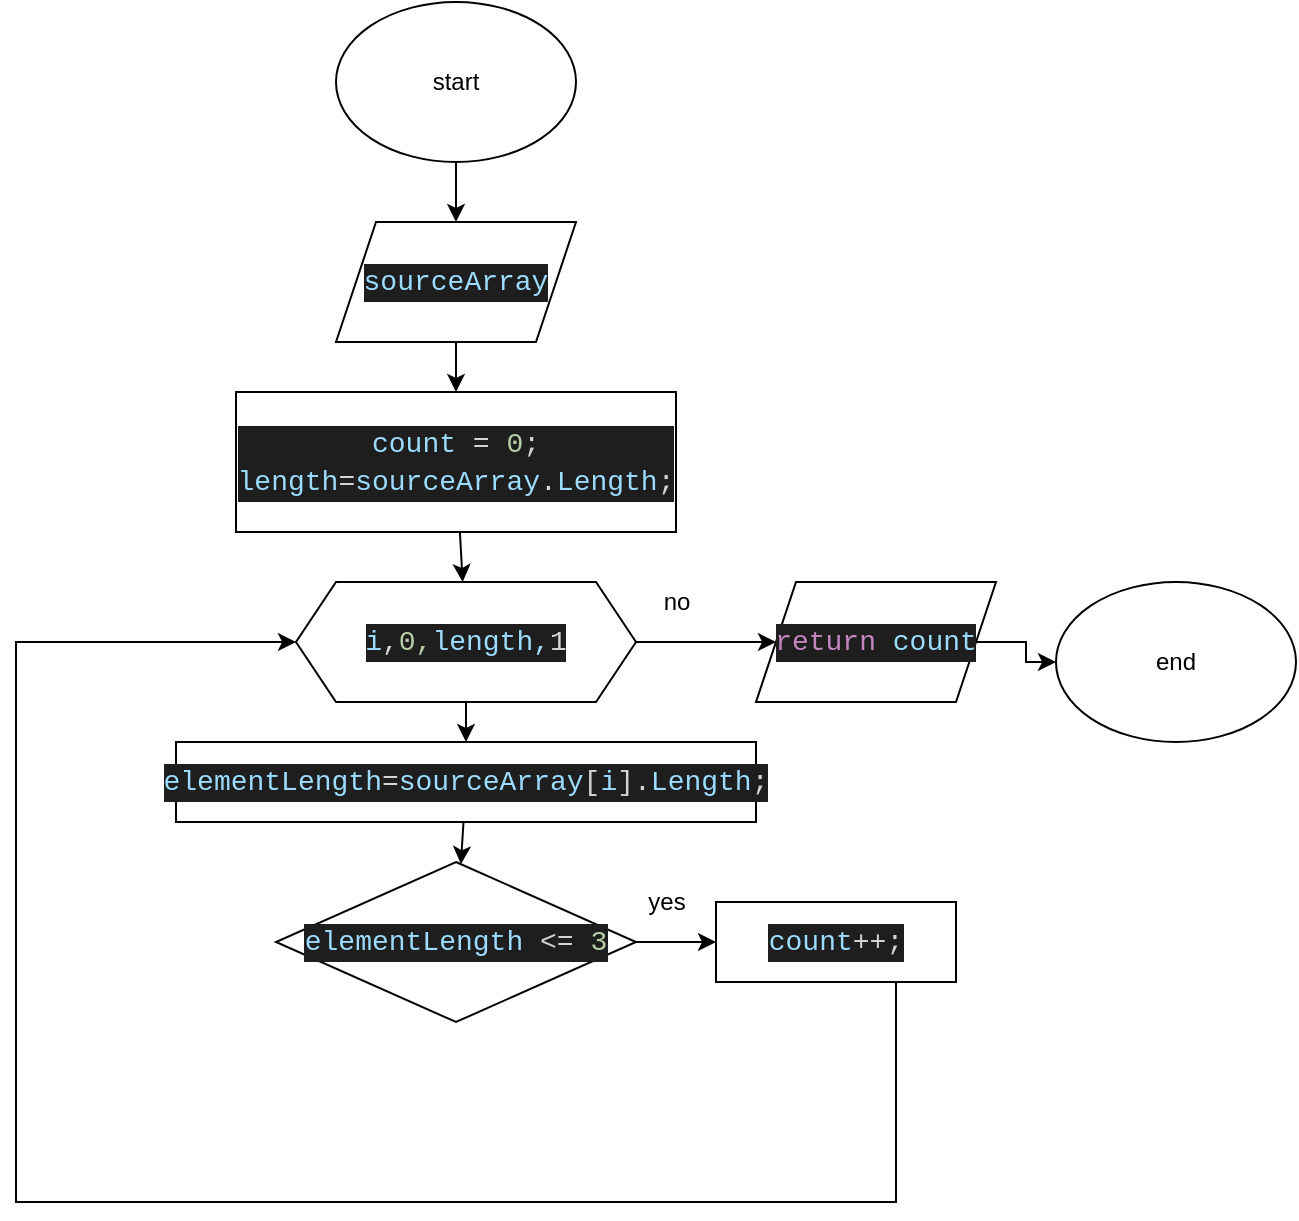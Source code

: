 <mxfile>
    <diagram id="85_3XC7o4PCkoGgGj8ya" name="Страница 1">
        <mxGraphModel dx="1068" dy="713" grid="1" gridSize="10" guides="1" tooltips="1" connect="1" arrows="1" fold="1" page="1" pageScale="1" pageWidth="827" pageHeight="1169" math="0" shadow="0">
            <root>
                <mxCell id="0"/>
                <mxCell id="1" parent="0"/>
                <mxCell id="4" value="" style="edgeStyle=none;html=1;" edge="1" parent="1" source="2" target="3">
                    <mxGeometry relative="1" as="geometry"/>
                </mxCell>
                <mxCell id="2" value="start" style="ellipse;whiteSpace=wrap;html=1;" vertex="1" parent="1">
                    <mxGeometry x="310" y="320" width="120" height="80" as="geometry"/>
                </mxCell>
                <mxCell id="6" value="" style="edgeStyle=none;html=1;" edge="1" parent="1" source="3" target="5">
                    <mxGeometry relative="1" as="geometry"/>
                </mxCell>
                <mxCell id="3" value="&lt;div style=&quot;color: rgb(212 , 212 , 212) ; background-color: rgb(30 , 30 , 30) ; font-family: &amp;#34;consolas&amp;#34; , &amp;#34;courier new&amp;#34; , monospace ; font-size: 14px ; line-height: 19px&quot;&gt;&lt;span style=&quot;color: #9cdcfe&quot;&gt;sourceArray&lt;/span&gt;&lt;/div&gt;" style="shape=parallelogram;perimeter=parallelogramPerimeter;whiteSpace=wrap;html=1;fixedSize=1;" vertex="1" parent="1">
                    <mxGeometry x="310" y="430" width="120" height="60" as="geometry"/>
                </mxCell>
                <mxCell id="8" value="" style="edgeStyle=none;html=1;" edge="1" parent="1" source="5" target="7">
                    <mxGeometry relative="1" as="geometry"/>
                </mxCell>
                <mxCell id="5" value="&lt;div style=&quot;color: rgb(212 , 212 , 212) ; background-color: rgb(30 , 30 , 30) ; font-family: &amp;#34;consolas&amp;#34; , &amp;#34;courier new&amp;#34; , monospace ; font-size: 14px ; line-height: 19px&quot;&gt;&lt;span style=&quot;color: #9cdcfe&quot;&gt;count&lt;/span&gt; = &lt;span style=&quot;color: #b5cea8&quot;&gt;0&lt;/span&gt;;&lt;/div&gt;&lt;div style=&quot;color: rgb(212 , 212 , 212) ; background-color: rgb(30 , 30 , 30) ; font-family: &amp;#34;consolas&amp;#34; , &amp;#34;courier new&amp;#34; , monospace ; font-size: 14px ; line-height: 19px&quot;&gt;&lt;div style=&quot;line-height: 19px&quot;&gt;&lt;span style=&quot;color: #9cdcfe&quot;&gt;length&lt;/span&gt;=&lt;span style=&quot;color: #9cdcfe&quot;&gt;sourceArray&lt;/span&gt;.&lt;span style=&quot;color: #9cdcfe&quot;&gt;Length&lt;/span&gt;;&lt;/div&gt;&lt;/div&gt;" style="rounded=0;whiteSpace=wrap;html=1;" vertex="1" parent="1">
                    <mxGeometry x="260" y="515" width="220" height="70" as="geometry"/>
                </mxCell>
                <mxCell id="11" value="" style="edgeStyle=none;html=1;" edge="1" parent="1" source="7" target="10">
                    <mxGeometry relative="1" as="geometry"/>
                </mxCell>
                <mxCell id="20" value="" style="edgeStyle=orthogonalEdgeStyle;rounded=0;sketch=0;jumpStyle=sharp;html=1;strokeColor=default;" edge="1" parent="1" source="7" target="19">
                    <mxGeometry relative="1" as="geometry"/>
                </mxCell>
                <mxCell id="7" value="&lt;div style=&quot;background-color: rgb(30 , 30 , 30) ; font-family: &amp;#34;consolas&amp;#34; , &amp;#34;courier new&amp;#34; , monospace ; font-size: 14px ; line-height: 19px&quot;&gt;&lt;span style=&quot;color: rgb(156 , 220 , 254)&quot;&gt;i&lt;/span&gt;&lt;font color=&quot;#d4d4d4&quot;&gt;,&lt;/font&gt;&lt;span style=&quot;color: rgb(181 , 206 , 168)&quot;&gt;0,&lt;/span&gt;&lt;span style=&quot;color: rgb(156 , 220 , 254)&quot;&gt;length,&lt;/span&gt;&lt;font color=&quot;#d4d4d4&quot;&gt;1&lt;/font&gt;&lt;/div&gt;" style="shape=hexagon;perimeter=hexagonPerimeter2;whiteSpace=wrap;html=1;fixedSize=1;" vertex="1" parent="1">
                    <mxGeometry x="290" y="610" width="170" height="60" as="geometry"/>
                </mxCell>
                <mxCell id="13" value="" style="edgeStyle=none;html=1;" edge="1" parent="1" source="10" target="12">
                    <mxGeometry relative="1" as="geometry"/>
                </mxCell>
                <mxCell id="10" value="&lt;div style=&quot;color: rgb(212 , 212 , 212) ; background-color: rgb(30 , 30 , 30) ; font-family: &amp;#34;consolas&amp;#34; , &amp;#34;courier new&amp;#34; , monospace ; font-size: 14px ; line-height: 19px&quot;&gt;&lt;span style=&quot;color: #9cdcfe&quot;&gt;elementLength&lt;/span&gt;=&lt;span style=&quot;color: #9cdcfe&quot;&gt;sourceArray&lt;/span&gt;[&lt;span style=&quot;color: #9cdcfe&quot;&gt;i&lt;/span&gt;].&lt;span style=&quot;color: #9cdcfe&quot;&gt;Length&lt;/span&gt;;&lt;/div&gt;" style="rounded=0;whiteSpace=wrap;html=1;" vertex="1" parent="1">
                    <mxGeometry x="230" y="690" width="290" height="40" as="geometry"/>
                </mxCell>
                <mxCell id="15" value="" style="edgeStyle=none;html=1;" edge="1" parent="1" source="12" target="14">
                    <mxGeometry relative="1" as="geometry"/>
                </mxCell>
                <mxCell id="12" value="&lt;div style=&quot;color: rgb(212 , 212 , 212) ; background-color: rgb(30 , 30 , 30) ; font-family: &amp;#34;consolas&amp;#34; , &amp;#34;courier new&amp;#34; , monospace ; font-size: 14px ; line-height: 19px&quot;&gt;&lt;span style=&quot;color: #9cdcfe&quot;&gt;elementLength&lt;/span&gt; &amp;lt;= &lt;span style=&quot;color: #b5cea8&quot;&gt;3&lt;/span&gt;&lt;/div&gt;" style="rhombus;whiteSpace=wrap;html=1;" vertex="1" parent="1">
                    <mxGeometry x="280" y="750" width="180" height="80" as="geometry"/>
                </mxCell>
                <mxCell id="17" style="edgeStyle=orthogonalEdgeStyle;html=1;strokeColor=default;jumpStyle=sharp;rounded=0;sketch=0;entryX=0;entryY=0.5;entryDx=0;entryDy=0;" edge="1" parent="1" source="14" target="7">
                    <mxGeometry relative="1" as="geometry">
                        <mxPoint x="160" y="640" as="targetPoint"/>
                        <Array as="points">
                            <mxPoint x="590" y="920"/>
                            <mxPoint x="150" y="920"/>
                            <mxPoint x="150" y="640"/>
                        </Array>
                    </mxGeometry>
                </mxCell>
                <mxCell id="14" value="&lt;div style=&quot;color: rgb(212 , 212 , 212) ; background-color: rgb(30 , 30 , 30) ; font-family: &amp;#34;consolas&amp;#34; , &amp;#34;courier new&amp;#34; , monospace ; font-size: 14px ; line-height: 19px&quot;&gt;&lt;span style=&quot;color: #9cdcfe&quot;&gt;count&lt;/span&gt;++;&lt;/div&gt;" style="rounded=0;whiteSpace=wrap;html=1;" vertex="1" parent="1">
                    <mxGeometry x="500" y="770" width="120" height="40" as="geometry"/>
                </mxCell>
                <mxCell id="16" value="yes" style="text;html=1;align=center;verticalAlign=middle;resizable=0;points=[];autosize=1;strokeColor=none;fillColor=none;" vertex="1" parent="1">
                    <mxGeometry x="460" y="760" width="30" height="20" as="geometry"/>
                </mxCell>
                <mxCell id="22" value="" style="edgeStyle=orthogonalEdgeStyle;rounded=0;sketch=0;jumpStyle=sharp;html=1;strokeColor=default;" edge="1" parent="1" source="19" target="21">
                    <mxGeometry relative="1" as="geometry"/>
                </mxCell>
                <mxCell id="19" value="&lt;div style=&quot;color: rgb(212 , 212 , 212) ; background-color: rgb(30 , 30 , 30) ; font-family: &amp;#34;consolas&amp;#34; , &amp;#34;courier new&amp;#34; , monospace ; font-size: 14px ; line-height: 19px&quot;&gt;&lt;div&gt;&lt;span style=&quot;color: #c586c0&quot;&gt;return&lt;/span&gt; &lt;span style=&quot;color: #9cdcfe&quot;&gt;count&lt;/span&gt;&lt;/div&gt;&lt;/div&gt;" style="shape=parallelogram;perimeter=parallelogramPerimeter;whiteSpace=wrap;html=1;fixedSize=1;" vertex="1" parent="1">
                    <mxGeometry x="520" y="610" width="120" height="60" as="geometry"/>
                </mxCell>
                <mxCell id="21" value="end" style="ellipse;whiteSpace=wrap;html=1;" vertex="1" parent="1">
                    <mxGeometry x="670" y="610" width="120" height="80" as="geometry"/>
                </mxCell>
                <mxCell id="23" value="no" style="text;html=1;align=center;verticalAlign=middle;resizable=0;points=[];autosize=1;strokeColor=none;fillColor=none;" vertex="1" parent="1">
                    <mxGeometry x="465" y="610" width="30" height="20" as="geometry"/>
                </mxCell>
            </root>
        </mxGraphModel>
    </diagram>
    <diagram id="uY17_gVrIoBjOCI40mdq" name="Страница 2">
        <mxGraphModel dx="1068" dy="713" grid="1" gridSize="10" guides="1" tooltips="1" connect="1" arrows="1" fold="1" page="1" pageScale="1" pageWidth="827" pageHeight="1169" math="0" shadow="0">
            <root>
                <mxCell id="Tt6S_BPCqx_ux6isXb5D-0"/>
                <mxCell id="Tt6S_BPCqx_ux6isXb5D-1" parent="Tt6S_BPCqx_ux6isXb5D-0"/>
                <mxCell id="Tt6S_BPCqx_ux6isXb5D-4" value="" style="edgeStyle=orthogonalEdgeStyle;rounded=0;sketch=0;jumpStyle=sharp;html=1;strokeColor=default;" edge="1" parent="Tt6S_BPCqx_ux6isXb5D-1" source="Tt6S_BPCqx_ux6isXb5D-2" target="Tt6S_BPCqx_ux6isXb5D-3">
                    <mxGeometry relative="1" as="geometry"/>
                </mxCell>
                <mxCell id="Tt6S_BPCqx_ux6isXb5D-2" value="start" style="ellipse;whiteSpace=wrap;html=1;" vertex="1" parent="Tt6S_BPCqx_ux6isXb5D-1">
                    <mxGeometry x="300" y="20" width="120" height="80" as="geometry"/>
                </mxCell>
                <mxCell id="IsVx7k5mQMef7F9UXZFF-1" value="" style="edgeStyle=orthogonalEdgeStyle;rounded=0;sketch=0;jumpStyle=sharp;html=1;strokeColor=default;" edge="1" parent="Tt6S_BPCqx_ux6isXb5D-1" source="Tt6S_BPCqx_ux6isXb5D-3" target="IsVx7k5mQMef7F9UXZFF-0">
                    <mxGeometry relative="1" as="geometry"/>
                </mxCell>
                <mxCell id="Tt6S_BPCqx_ux6isXb5D-3" value="&lt;div style=&quot;color: rgb(212 , 212 , 212) ; background-color: rgb(30 , 30 , 30) ; font-family: &amp;#34;consolas&amp;#34; , &amp;#34;courier new&amp;#34; , monospace ; font-size: 14px ; line-height: 19px&quot;&gt;&lt;span style=&quot;color: #9cdcfe&quot;&gt;size&lt;/span&gt;,&lt;span style=&quot;color: #9cdcfe&quot;&gt;currentArray&lt;/span&gt;&lt;/div&gt;" style="shape=parallelogram;perimeter=parallelogramPerimeter;whiteSpace=wrap;html=1;fixedSize=1;" vertex="1" parent="Tt6S_BPCqx_ux6isXb5D-1">
                    <mxGeometry x="260" y="120" width="200" height="60" as="geometry"/>
                </mxCell>
                <mxCell id="zJuVTmcdBJW-nUZaUrIc-1" value="" style="edgeStyle=orthogonalEdgeStyle;rounded=0;sketch=0;jumpStyle=sharp;html=1;strokeColor=default;" edge="1" parent="Tt6S_BPCqx_ux6isXb5D-1" source="IsVx7k5mQMef7F9UXZFF-0" target="zJuVTmcdBJW-nUZaUrIc-0">
                    <mxGeometry relative="1" as="geometry"/>
                </mxCell>
                <mxCell id="IsVx7k5mQMef7F9UXZFF-0" value="&lt;div style=&quot;color: rgb(212 , 212 , 212) ; background-color: rgb(30 , 30 , 30) ; font-family: &amp;#34;consolas&amp;#34; , &amp;#34;courier new&amp;#34; , monospace ; font-size: 14px ; line-height: 19px&quot;&gt;&lt;div&gt;&lt;span style=&quot;color: #9cdcfe&quot;&gt;searchableArray&lt;/span&gt; = &lt;span style=&quot;color: #569cd6&quot;&gt;new&lt;/span&gt; &lt;span style=&quot;color: #569cd6&quot;&gt;string&lt;/span&gt;[&lt;span style=&quot;color: #9cdcfe&quot;&gt;size&lt;/span&gt;];&lt;/div&gt;&lt;div&gt;&amp;nbsp; &amp;nbsp; &amp;nbsp;&amp;nbsp;&lt;span style=&quot;color: #9cdcfe&quot;&gt;index&lt;/span&gt;=&lt;span style=&quot;color: #b5cea8&quot;&gt;0&lt;/span&gt;;&lt;/div&gt;&lt;div&gt;&amp;nbsp; &amp;nbsp; &amp;nbsp;&amp;nbsp;&lt;span style=&quot;color: #9cdcfe&quot;&gt;length&lt;/span&gt;=&lt;span style=&quot;color: #9cdcfe&quot;&gt;currentArray&lt;/span&gt;.&lt;span style=&quot;color: #9cdcfe&quot;&gt;Length&lt;/span&gt;;&lt;/div&gt;&lt;/div&gt;" style="rounded=0;whiteSpace=wrap;html=1;" vertex="1" parent="Tt6S_BPCqx_ux6isXb5D-1">
                    <mxGeometry x="220" y="200" width="280" height="70" as="geometry"/>
                </mxCell>
                <mxCell id="csNZ4v3LROHq9j_BPD8I-1" value="" style="edgeStyle=orthogonalEdgeStyle;rounded=0;sketch=0;jumpStyle=sharp;html=1;strokeColor=default;" edge="1" parent="Tt6S_BPCqx_ux6isXb5D-1" source="zJuVTmcdBJW-nUZaUrIc-0" target="csNZ4v3LROHq9j_BPD8I-0">
                    <mxGeometry relative="1" as="geometry"/>
                </mxCell>
                <mxCell id="csNZ4v3LROHq9j_BPD8I-11" value="" style="edgeStyle=orthogonalEdgeStyle;rounded=0;sketch=0;jumpStyle=sharp;html=1;strokeColor=default;" edge="1" parent="Tt6S_BPCqx_ux6isXb5D-1" source="zJuVTmcdBJW-nUZaUrIc-0" target="csNZ4v3LROHq9j_BPD8I-8">
                    <mxGeometry relative="1" as="geometry"/>
                </mxCell>
                <mxCell id="zJuVTmcdBJW-nUZaUrIc-0" value="&lt;div style=&quot;background-color: rgb(30 , 30 , 30) ; font-family: &amp;#34;consolas&amp;#34; , &amp;#34;courier new&amp;#34; , monospace ; font-size: 14px ; line-height: 19px&quot;&gt;&lt;span style=&quot;color: rgb(156 , 220 , 254)&quot;&gt;i&lt;/span&gt;&lt;font color=&quot;#d4d4d4&quot;&gt;,&lt;/font&gt;&lt;span style=&quot;color: rgb(181 , 206 , 168)&quot;&gt;0,&lt;/span&gt;&lt;span style=&quot;color: rgb(156 , 220 , 254)&quot;&gt;length,&lt;/span&gt;&lt;font color=&quot;#d4d4d4&quot;&gt;1&lt;/font&gt;&lt;/div&gt;" style="shape=hexagon;perimeter=hexagonPerimeter2;whiteSpace=wrap;html=1;fixedSize=1;" vertex="1" parent="Tt6S_BPCqx_ux6isXb5D-1">
                    <mxGeometry x="275" y="300" width="170" height="60" as="geometry"/>
                </mxCell>
                <mxCell id="csNZ4v3LROHq9j_BPD8I-3" value="" style="edgeStyle=orthogonalEdgeStyle;rounded=0;sketch=0;jumpStyle=sharp;html=1;strokeColor=default;" edge="1" parent="Tt6S_BPCqx_ux6isXb5D-1" source="csNZ4v3LROHq9j_BPD8I-0" target="csNZ4v3LROHq9j_BPD8I-2">
                    <mxGeometry relative="1" as="geometry"/>
                </mxCell>
                <mxCell id="csNZ4v3LROHq9j_BPD8I-0" value="&lt;div style=&quot;color: rgb(212 , 212 , 212) ; background-color: rgb(30 , 30 , 30) ; font-family: &amp;#34;consolas&amp;#34; , &amp;#34;courier new&amp;#34; , monospace ; font-size: 14px ; line-height: 19px&quot;&gt;&lt;span style=&quot;color: #9cdcfe&quot;&gt;lengthItem&lt;/span&gt;=&lt;span style=&quot;color: #9cdcfe&quot;&gt;currentArray&lt;/span&gt;[&lt;span style=&quot;color: #9cdcfe&quot;&gt;i&lt;/span&gt;].&lt;span style=&quot;color: #9cdcfe&quot;&gt;Length&lt;/span&gt;&lt;/div&gt;" style="rounded=0;whiteSpace=wrap;html=1;" vertex="1" parent="Tt6S_BPCqx_ux6isXb5D-1">
                    <mxGeometry x="230" y="380" width="260" height="40" as="geometry"/>
                </mxCell>
                <mxCell id="csNZ4v3LROHq9j_BPD8I-5" value="" style="edgeStyle=orthogonalEdgeStyle;rounded=0;sketch=0;jumpStyle=sharp;html=1;strokeColor=default;" edge="1" parent="Tt6S_BPCqx_ux6isXb5D-1" source="csNZ4v3LROHq9j_BPD8I-2" target="csNZ4v3LROHq9j_BPD8I-4">
                    <mxGeometry relative="1" as="geometry"/>
                </mxCell>
                <mxCell id="csNZ4v3LROHq9j_BPD8I-2" value="&lt;div style=&quot;color: rgb(212 , 212 , 212) ; background-color: rgb(30 , 30 , 30) ; font-family: &amp;#34;consolas&amp;#34; , &amp;#34;courier new&amp;#34; , monospace ; font-size: 14px ; line-height: 19px&quot;&gt;&lt;span style=&quot;color: #9cdcfe&quot;&gt;lengthItem&lt;/span&gt; &amp;lt;= &lt;span style=&quot;color: #b5cea8&quot;&gt;3&lt;/span&gt;&lt;/div&gt;" style="rhombus;whiteSpace=wrap;html=1;" vertex="1" parent="Tt6S_BPCqx_ux6isXb5D-1">
                    <mxGeometry x="240" y="440" width="180" height="70" as="geometry"/>
                </mxCell>
                <mxCell id="csNZ4v3LROHq9j_BPD8I-7" style="edgeStyle=orthogonalEdgeStyle;rounded=0;sketch=0;jumpStyle=sharp;html=1;strokeColor=default;entryX=0;entryY=0.5;entryDx=0;entryDy=0;" edge="1" parent="Tt6S_BPCqx_ux6isXb5D-1" source="csNZ4v3LROHq9j_BPD8I-4" target="zJuVTmcdBJW-nUZaUrIc-0">
                    <mxGeometry relative="1" as="geometry">
                        <mxPoint x="150" y="330" as="targetPoint"/>
                        <Array as="points">
                            <mxPoint x="640" y="590"/>
                            <mxPoint x="140" y="590"/>
                            <mxPoint x="140" y="330"/>
                        </Array>
                    </mxGeometry>
                </mxCell>
                <mxCell id="csNZ4v3LROHq9j_BPD8I-4" value="&lt;div style=&quot;color: rgb(212 , 212 , 212) ; background-color: rgb(30 , 30 , 30) ; font-family: &amp;#34;consolas&amp;#34; , &amp;#34;courier new&amp;#34; , monospace ; font-size: 14px ; line-height: 19px&quot;&gt;&lt;div&gt;&lt;span style=&quot;color: #9cdcfe&quot;&gt;searchableArray&lt;/span&gt;[&lt;span style=&quot;color: #9cdcfe&quot;&gt;index&lt;/span&gt;] = &lt;span style=&quot;color: #9cdcfe&quot;&gt;currentArray&lt;/span&gt;[&lt;span style=&quot;color: #9cdcfe&quot;&gt;i&lt;/span&gt;];&amp;nbsp; &amp;nbsp; &amp;nbsp; &amp;nbsp; &amp;nbsp; &amp;nbsp; &amp;nbsp; &amp;nbsp;&lt;span style=&quot;color: rgb(156 , 220 , 254)&quot;&gt;index&lt;/span&gt;++;&lt;/div&gt;&lt;/div&gt;" style="rounded=0;whiteSpace=wrap;html=1;" vertex="1" parent="Tt6S_BPCqx_ux6isXb5D-1">
                    <mxGeometry x="445" y="445" width="350" height="60" as="geometry"/>
                </mxCell>
                <mxCell id="csNZ4v3LROHq9j_BPD8I-6" value="yes" style="text;html=1;align=center;verticalAlign=middle;resizable=0;points=[];autosize=1;strokeColor=none;fillColor=none;" vertex="1" parent="Tt6S_BPCqx_ux6isXb5D-1">
                    <mxGeometry x="395" y="440" width="30" height="20" as="geometry"/>
                </mxCell>
                <mxCell id="06y1v9VkVust2DtCcpta-0" style="edgeStyle=orthogonalEdgeStyle;rounded=0;sketch=0;jumpStyle=sharp;html=1;exitX=1;exitY=0.5;exitDx=0;exitDy=0;entryX=0;entryY=0.5;entryDx=0;entryDy=0;strokeColor=default;" edge="1" parent="Tt6S_BPCqx_ux6isXb5D-1" source="csNZ4v3LROHq9j_BPD8I-8" target="csNZ4v3LROHq9j_BPD8I-12">
                    <mxGeometry relative="1" as="geometry"/>
                </mxCell>
                <mxCell id="csNZ4v3LROHq9j_BPD8I-8" value="&lt;div style=&quot;color: rgb(212 , 212 , 212) ; background-color: rgb(30 , 30 , 30) ; font-family: &amp;#34;consolas&amp;#34; , &amp;#34;courier new&amp;#34; , monospace ; font-size: 14px ; line-height: 19px&quot;&gt;&lt;span style=&quot;color: #c586c0&quot;&gt;return&lt;/span&gt; &lt;span style=&quot;color: #9cdcfe&quot;&gt;searchableArray&lt;/span&gt;;&lt;/div&gt;" style="shape=parallelogram;perimeter=parallelogramPerimeter;whiteSpace=wrap;html=1;fixedSize=1;" vertex="1" parent="Tt6S_BPCqx_ux6isXb5D-1">
                    <mxGeometry x="470" y="300" width="210" height="60" as="geometry"/>
                </mxCell>
                <mxCell id="csNZ4v3LROHq9j_BPD8I-12" value="end" style="ellipse;whiteSpace=wrap;html=1;" vertex="1" parent="Tt6S_BPCqx_ux6isXb5D-1">
                    <mxGeometry x="690" y="290" width="120" height="80" as="geometry"/>
                </mxCell>
            </root>
        </mxGraphModel>
    </diagram>
</mxfile>